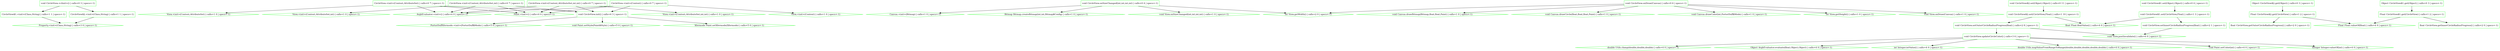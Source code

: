 digraph {
"com.karthik.imager.Recycler.CircleView.<clinit>():void.a926be9d67a0d14b1f3a903cab5dd67c" [shape=box,label="void CircleView.<clinit>() | calls=0 3 | specs=-1)",color=green,shape=box]
"android.animation.ArgbEvaluator.<init>().1264a04388f3f63e12fd00d2e759c083" [shape=box,label="ArgbEvaluator.<init>() | calls=4 0 | specs=-1)",color=green,shape=diamond]
"android.graphics.Paint.<init>().fb251aa09d529f39ae85513c62267db5" [shape=box,label="Paint.<init>() | calls=4 0 | specs=-1)",color=green,shape=diamond]
"android.graphics.Canvas.<init>(android.graphics.Bitmap).21a9535fb5b2e63a33b2b147b28bd15e" [shape=box,label="Canvas.<init>(Bitmap) | calls=1 0 | specs=-1)",color=green,shape=diamond]
"com.karthik.imager.Recycler.CircleView$1.<init>(java.lang.Class,java.lang.String).81e377df40ad2e28a0aa786a2ae5868d" [shape=box,label="CircleView$1.<init>(Class,String) | calls=1 1 | specs=-1)",color=green,shape=box]
"com.karthik.imager.Recycler.CircleView$2.<init>(java.lang.Class,java.lang.String).472ba017a15892f0c487869d3b1cb537" [shape=box,label="CircleView$2.<init>(Class,String) | calls=1 1 | specs=-1)",color=green,shape=box]
"android.util.Property.<init>(java.lang.Class,java.lang.String).cf8f0ce1500579f69fedd0785ec91c81" [shape=box,label="Property.<init>(Class,String) | calls=3 0 | specs=-1)",color=green,shape=diamond]
"com.karthik.imager.Recycler.CircleView.<init>(android.content.Context).091d454332b416bb18c74315a3e6236e" [shape=box,label="CircleView.<init>(Context) | calls=0 7 | specs=-1)",color=green,shape=box]
"android.view.View.<init>(android.content.Context).77208a502639592c4077648dfd431cbc" [shape=box,label="View.<init>(Context) | calls=1 0 | specs=-1)",color=green,shape=diamond]
"com.karthik.imager.Recycler.CircleView.<init>(android.content.Context,android.util.AttributeSet).b681b4e7cd9c2f263090ea2bdaadae67" [shape=box,label="CircleView.<init>(Context,AttributeSet) | calls=0 7 | specs=-1)",color=green,shape=box]
"android.view.View.<init>(android.content.Context,android.util.AttributeSet).536ca095352b145669ef8d7af9c50478" [shape=box,label="View.<init>(Context,AttributeSet) | calls=1 0 | specs=-1)",color=green,shape=diamond]
"com.karthik.imager.Recycler.CircleView.<init>(android.content.Context,android.util.AttributeSet,int).c5105b331f76e78d9cc15a8a055c66d2" [shape=box,label="CircleView.<init>(Context,AttributeSet,int) | calls=0 7 | specs=-1)",color=green,shape=box]
"android.view.View.<init>(android.content.Context,android.util.AttributeSet,int).267c443219d9ff84c58db684365dde22" [shape=box,label="View.<init>(Context,AttributeSet,int) | calls=1 0 | specs=-1)",color=green,shape=diamond]
"com.karthik.imager.Recycler.CircleView.<init>(android.content.Context,android.util.AttributeSet,int,.6b5db8efe96241bf405ee99b3af39674" [shape=box,label="CircleView.<init>(Context,AttributeSet,int,int) | calls=0 7 | specs=-1)",color=green,shape=box]
"android.view.View.<init>(android.content.Context,android.util.AttributeSet,int,int).5f0d9933a40ce605d2d1fe5886d3a583" [shape=box,label="View.<init>(Context,AttributeSet,int,int) | calls=1 0 | specs=-1)",color=green,shape=diamond]
"android.graphics.PorterDuffXfermode.<init>(android.graphics.PorterDuff$Mode).d3b50ecebe491b2af2153c0a29d9dfeb" [shape=box,label="PorterDuffXfermode.<init>(PorterDuff$Mode) | calls=5 0 | specs=-1)",color=green,shape=diamond]
"com.karthik.imager.Recycler.Utils.clamp(double,double,double):double.0da66021ebf419c99959dacf24065e21" [shape=box,label="double Utils.clamp(double,double,double) | calls=4 0 | specs=-1)",color=green,shape=diamond]
"android.graphics.Bitmap.createBitmap(int,int,android.graphics.Bitmap$Config):android.graphics.Bitmap.cf122d60c1def1259df8fd90c9003e00" [shape=box,label="Bitmap Bitmap.createBitmap(int,int,Bitmap$Config) | calls=1 0 | specs=-1)",color=green,shape=diamond]
"android.graphics.Canvas.drawBitmap(android.graphics.Bitmap,float,float,android.graphics.Paint):void.bba5d4d8fe524021e8c4eb7ecc4c769c" [shape=box,label="void Canvas.drawBitmap(Bitmap,float,float,Paint) | calls=1 0 | specs=-1)",color=green,shape=diamond]
"android.graphics.Canvas.drawCircle(float,float,float,android.graphics.Paint):void.52f2be0b2321af153b70f61289ffbaa9" [shape=box,label="void Canvas.drawCircle(float,float,float,Paint) | calls=1 0 | specs=-1)",color=green,shape=diamond]
"android.graphics.Canvas.drawColor(int,android.graphics.PorterDuff$Mode):void.78f9b1510fd7275f5c67b0a2e5c26974" [shape=box,label="void Canvas.drawColor(int,PorterDuff$Mode) | calls=1 0 | specs=-1)",color=green,shape=diamond]
"android.animation.ArgbEvaluator.evaluate(float,java.lang.Object,java.lang.Object):java.lang.Object.de84f378bae27ce259c1560c3bc7f82d" [shape=box,label="Object ArgbEvaluator.evaluate(float,Object,Object) | calls=4 0 | specs=-1)",color=green,shape=diamond]
"java.lang.Float.floatValue():float.3de1de49f7f877b82668b56c62e4d3ae" [shape=box,label="float Float.floatValue() | calls=4 0 | specs=-1)",color=green,shape=diamond]
"com.karthik.imager.Recycler.CircleView$1.get(com.karthik.imager.Recycler.CircleView):java.lang.Float.d2b1fe5b14c20cb8034277f8c3adb80c" [shape=box,label="Float CircleView$1.get(CircleView) | calls=1 2 | specs=-1)",color=green,shape=box]
"com.karthik.imager.Recycler.CircleView$2.get(com.karthik.imager.Recycler.CircleView):java.lang.Float.45b29715e2adf0f4f0378fe1adb86a83" [shape=box,label="Float CircleView$2.get(CircleView) | calls=1 2 | specs=-1)",color=green,shape=box]
"com.karthik.imager.Recycler.CircleView$1.get(java.lang.Object):java.lang.Object.bf851f15e4e2cd64534c48387241725e" [shape=box,label="Object CircleView$1.get(Object) | calls=0 3 | specs=-1)",color=green,shape=box]
"com.karthik.imager.Recycler.CircleView$2.get(java.lang.Object):java.lang.Object.65d15d958d69b0735d11756a799666e1" [shape=box,label="Object CircleView$2.get(Object) | calls=0 3 | specs=-1)",color=green,shape=box]
"android.view.View.getHeight():int.c675508c046d30d7b89b3609020304b1" [shape=box,label="int View.getHeight() | calls=1 0 | specs=-1)",color=green,shape=diamond]
"com.karthik.imager.Recycler.CircleView.getInnerCircleRadiusProgress():float.198b9fb47afaf6f75c815cf8bb9015b1" [shape=box,label="float CircleView.getInnerCircleRadiusProgress() | calls=2 0 | specs=-1)",color=green,shape=box]
"com.karthik.imager.Recycler.CircleView.getOuterCircleRadiusProgress():float.d34c59d8070fd505e4752497e129a363" [shape=box,label="float CircleView.getOuterCircleRadiusProgress() | calls=2 0 | specs=-1)",color=green,shape=box]
"android.view.View.getWidth():int.f9605d5964ce5d8586151921bed0f47c" [shape=box,label="int View.getWidth() | calls=2 0 | specs=-1)",color=green,shape=diamond]
"com.karthik.imager.Recycler.CircleView.init():void.0fc515b058c4870c98e87e5273606627" [shape=box,label="void CircleView.init() | calls=4 3 | specs=-1)",color=green,shape=box]
"java.lang.Integer.intValue():int.1a31c7ccbf8f3cf7fb03d964fce668a4" [shape=box,label="int Integer.intValue() | calls=4 0 | specs=-1)",color=green,shape=diamond]
"com.karthik.imager.Recycler.Utils.mapValueFromRangeToRange(double,double,double,double,double):doubl.a37c8928fa5af9dda1070aa629e9ad74" [shape=box,label="double Utils.mapValueFromRangeToRange(double,double,double,double,double) | calls=4 0 | specs=-1)",color=green,shape=diamond]
"com.karthik.imager.Recycler.CircleView.onDraw(android.graphics.Canvas):void.dded94c26fa838e9a842d799f3f87984" [shape=box,label="void CircleView.onDraw(Canvas) | calls=0 6 | specs=-1)",color=green,shape=box]
"android.view.View.onDraw(android.graphics.Canvas):void.d4fe0bd2220fa5376d296cbfcd13d13a" [shape=box,label="void View.onDraw(Canvas) | calls=1 0 | specs=-1)",color=green,shape=diamond]
"com.karthik.imager.Recycler.CircleView.onSizeChanged(int,int,int,int):void.096bccba4a5a8611a7b5eaee8f4660fe" [shape=box,label="void CircleView.onSizeChanged(int,int,int,int) | calls=0 4 | specs=-1)",color=green,shape=box]
"android.view.View.onSizeChanged(int,int,int,int):void.6c346a5082e9a82f754cb99c784ac2a5" [shape=box,label="void View.onSizeChanged(int,int,int,int) | calls=1 0 | specs=-1)",color=green,shape=diamond]
"android.view.View.postInvalidate():void.20293c1a5158183550acac043b8c2d07" [shape=box,label="void View.postInvalidate() | calls=6 0 | specs=-1)",color=green,shape=diamond]
"com.karthik.imager.Recycler.CircleView$1.set(com.karthik.imager.Recycler.CircleView,java.lang.Float).43f11afc5a04cc72bed75a44c99a6fd3" [shape=box,label="void CircleView$1.set(CircleView,Float) | calls=1 3 | specs=-1)",color=green,shape=box]
"com.karthik.imager.Recycler.CircleView$2.set(com.karthik.imager.Recycler.CircleView,java.lang.Float).b9aafa6cc38827c8f9275a53fbcec800" [shape=box,label="void CircleView$2.set(CircleView,Float) | calls=1 10 | specs=-1)",color=green,shape=box]
"com.karthik.imager.Recycler.CircleView$1.set(java.lang.Object,java.lang.Object):void.dd36c3e12209a6a0d335207f13a71c9c" [shape=box,label="void CircleView$1.set(Object,Object) | calls=0 4 | specs=-1)",color=green,shape=box]
"com.karthik.imager.Recycler.CircleView$2.set(java.lang.Object,java.lang.Object):void.87eab5fca65f341afa2f157b097a42ec" [shape=box,label="void CircleView$2.set(Object,Object) | calls=0 11 | specs=-1)",color=green,shape=box]
"android.graphics.Paint.setColor(int):void.37991cedc8626f24242dba11e40fe444" [shape=box,label="void Paint.setColor(int) | calls=4 0 | specs=-1)",color=green,shape=diamond]
"com.karthik.imager.Recycler.CircleView.setInnerCircleRadiusProgress(float):void.717f35e10a9ca155777a7cd6d3aa6542" [shape=box,label="void CircleView.setInnerCircleRadiusProgress(float) | calls=2 1 | specs=-1)",color=green,shape=box]
"com.karthik.imager.Recycler.CircleView.setOuterCircleRadiusProgress(float):void.f331962fb6f59978a995af146dc89c3a" [shape=box,label="void CircleView.setOuterCircleRadiusProgress(float) | calls=2 8 | specs=-1)",color=green,shape=box]
"android.graphics.Paint.setStyle(android.graphics.Paint$Style):void.7dc98fd0f8e24231b90e448220910188" [shape=box,label="void Paint.setStyle(Paint$Style) | calls=5 0 | specs=-1)",color=green,shape=diamond]
"android.graphics.Paint.setXfermode(android.graphics.Xfermode):android.graphics.Xfermode.365e79056292acb270a205383143f2e7" [shape=box,label="Xfermode Paint.setXfermode(Xfermode) | calls=5 0 | specs=-1)",color=green,shape=diamond]
"com.karthik.imager.Recycler.CircleView.updateCircleColor():void.38269750035cd65a689962420fc395a6" [shape=box,label="void CircleView.updateCircleColor() | calls=3 6 | specs=-1)",color=green,shape=box]
"java.lang.Float.valueOf(float):java.lang.Float.cf406776116baa682539829ec97da874" [shape=box,label="Float Float.valueOf(float) | calls=4 0 | specs=-1)",color=green,shape=diamond]
"java.lang.Integer.valueOf(int):java.lang.Integer.f7bdd490502755a0b79ca79c0240609c" [shape=box,label="Integer Integer.valueOf(int) | calls=4 0 | specs=-1)",color=green,shape=diamond]
"com.karthik.imager.Recycler.CircleView.updateCircleColor():void.38269750035cd65a689962420fc395a6" -> "java.lang.Integer.valueOf(int):java.lang.Integer.f7bdd490502755a0b79ca79c0240609c"
"com.karthik.imager.Recycler.CircleView.updateCircleColor():void.38269750035cd65a689962420fc395a6" -> "android.graphics.Paint.setColor(int):void.37991cedc8626f24242dba11e40fe444"
"com.karthik.imager.Recycler.CircleView.updateCircleColor():void.38269750035cd65a689962420fc395a6" -> "com.karthik.imager.Recycler.Utils.mapValueFromRangeToRange(double,double,double,double,double):doubl.a37c8928fa5af9dda1070aa629e9ad74"
"com.karthik.imager.Recycler.CircleView.updateCircleColor():void.38269750035cd65a689962420fc395a6" -> "java.lang.Integer.intValue():int.1a31c7ccbf8f3cf7fb03d964fce668a4"
"com.karthik.imager.Recycler.CircleView.updateCircleColor():void.38269750035cd65a689962420fc395a6" -> "android.animation.ArgbEvaluator.evaluate(float,java.lang.Object,java.lang.Object):java.lang.Object.de84f378bae27ce259c1560c3bc7f82d"
"com.karthik.imager.Recycler.CircleView.updateCircleColor():void.38269750035cd65a689962420fc395a6" -> "com.karthik.imager.Recycler.Utils.clamp(double,double,double):double.0da66021ebf419c99959dacf24065e21"
"com.karthik.imager.Recycler.CircleView.setOuterCircleRadiusProgress(float):void.f331962fb6f59978a995af146dc89c3a" -> "com.karthik.imager.Recycler.CircleView.updateCircleColor():void.38269750035cd65a689962420fc395a6"
"com.karthik.imager.Recycler.CircleView.setOuterCircleRadiusProgress(float):void.f331962fb6f59978a995af146dc89c3a" -> "android.view.View.postInvalidate():void.20293c1a5158183550acac043b8c2d07"
"com.karthik.imager.Recycler.CircleView.setInnerCircleRadiusProgress(float):void.717f35e10a9ca155777a7cd6d3aa6542" -> "android.view.View.postInvalidate():void.20293c1a5158183550acac043b8c2d07"
"com.karthik.imager.Recycler.CircleView$2.set(java.lang.Object,java.lang.Object):void.87eab5fca65f341afa2f157b097a42ec" -> "com.karthik.imager.Recycler.CircleView$2.set(com.karthik.imager.Recycler.CircleView,java.lang.Float).b9aafa6cc38827c8f9275a53fbcec800"
"com.karthik.imager.Recycler.CircleView$1.set(java.lang.Object,java.lang.Object):void.dd36c3e12209a6a0d335207f13a71c9c" -> "com.karthik.imager.Recycler.CircleView$1.set(com.karthik.imager.Recycler.CircleView,java.lang.Float).43f11afc5a04cc72bed75a44c99a6fd3"
"com.karthik.imager.Recycler.CircleView$2.set(com.karthik.imager.Recycler.CircleView,java.lang.Float).b9aafa6cc38827c8f9275a53fbcec800" -> "com.karthik.imager.Recycler.CircleView.setOuterCircleRadiusProgress(float):void.f331962fb6f59978a995af146dc89c3a"
"com.karthik.imager.Recycler.CircleView$2.set(com.karthik.imager.Recycler.CircleView,java.lang.Float).b9aafa6cc38827c8f9275a53fbcec800" -> "java.lang.Float.floatValue():float.3de1de49f7f877b82668b56c62e4d3ae"
"com.karthik.imager.Recycler.CircleView$1.set(com.karthik.imager.Recycler.CircleView,java.lang.Float).43f11afc5a04cc72bed75a44c99a6fd3" -> "com.karthik.imager.Recycler.CircleView.setInnerCircleRadiusProgress(float):void.717f35e10a9ca155777a7cd6d3aa6542"
"com.karthik.imager.Recycler.CircleView$1.set(com.karthik.imager.Recycler.CircleView,java.lang.Float).43f11afc5a04cc72bed75a44c99a6fd3" -> "java.lang.Float.floatValue():float.3de1de49f7f877b82668b56c62e4d3ae"
"com.karthik.imager.Recycler.CircleView.onSizeChanged(int,int,int,int):void.096bccba4a5a8611a7b5eaee8f4660fe" -> "android.view.View.onSizeChanged(int,int,int,int):void.6c346a5082e9a82f754cb99c784ac2a5"
"com.karthik.imager.Recycler.CircleView.onSizeChanged(int,int,int,int):void.096bccba4a5a8611a7b5eaee8f4660fe" -> "android.view.View.getWidth():int.f9605d5964ce5d8586151921bed0f47c"
"com.karthik.imager.Recycler.CircleView.onSizeChanged(int,int,int,int):void.096bccba4a5a8611a7b5eaee8f4660fe" -> "android.graphics.Bitmap.createBitmap(int,int,android.graphics.Bitmap$Config):android.graphics.Bitmap.cf122d60c1def1259df8fd90c9003e00"
"com.karthik.imager.Recycler.CircleView.onSizeChanged(int,int,int,int):void.096bccba4a5a8611a7b5eaee8f4660fe" -> "android.graphics.Canvas.<init>(android.graphics.Bitmap).21a9535fb5b2e63a33b2b147b28bd15e"
"com.karthik.imager.Recycler.CircleView.onDraw(android.graphics.Canvas):void.dded94c26fa838e9a842d799f3f87984" -> "android.view.View.onDraw(android.graphics.Canvas):void.d4fe0bd2220fa5376d296cbfcd13d13a"
"com.karthik.imager.Recycler.CircleView.onDraw(android.graphics.Canvas):void.dded94c26fa838e9a842d799f3f87984" -> "android.view.View.getWidth():int.f9605d5964ce5d8586151921bed0f47c"
"com.karthik.imager.Recycler.CircleView.onDraw(android.graphics.Canvas):void.dded94c26fa838e9a842d799f3f87984" -> "android.view.View.getHeight():int.c675508c046d30d7b89b3609020304b1"
"com.karthik.imager.Recycler.CircleView.onDraw(android.graphics.Canvas):void.dded94c26fa838e9a842d799f3f87984" -> "android.graphics.Canvas.drawColor(int,android.graphics.PorterDuff$Mode):void.78f9b1510fd7275f5c67b0a2e5c26974"
"com.karthik.imager.Recycler.CircleView.onDraw(android.graphics.Canvas):void.dded94c26fa838e9a842d799f3f87984" -> "android.graphics.Canvas.drawCircle(float,float,float,android.graphics.Paint):void.52f2be0b2321af153b70f61289ffbaa9"
"com.karthik.imager.Recycler.CircleView.onDraw(android.graphics.Canvas):void.dded94c26fa838e9a842d799f3f87984" -> "android.graphics.Canvas.drawBitmap(android.graphics.Bitmap,float,float,android.graphics.Paint):void.bba5d4d8fe524021e8c4eb7ecc4c769c"
"com.karthik.imager.Recycler.CircleView.init():void.0fc515b058c4870c98e87e5273606627" -> "android.graphics.Paint.setXfermode(android.graphics.Xfermode):android.graphics.Xfermode.365e79056292acb270a205383143f2e7"
"com.karthik.imager.Recycler.CircleView.init():void.0fc515b058c4870c98e87e5273606627" -> "android.graphics.Paint.setStyle(android.graphics.Paint$Style):void.7dc98fd0f8e24231b90e448220910188"
"com.karthik.imager.Recycler.CircleView.init():void.0fc515b058c4870c98e87e5273606627" -> "android.graphics.PorterDuffXfermode.<init>(android.graphics.PorterDuff$Mode).d3b50ecebe491b2af2153c0a29d9dfeb"
"com.karthik.imager.Recycler.CircleView$2.get(java.lang.Object):java.lang.Object.65d15d958d69b0735d11756a799666e1" -> "com.karthik.imager.Recycler.CircleView$2.get(com.karthik.imager.Recycler.CircleView):java.lang.Float.45b29715e2adf0f4f0378fe1adb86a83"
"com.karthik.imager.Recycler.CircleView$1.get(java.lang.Object):java.lang.Object.bf851f15e4e2cd64534c48387241725e" -> "com.karthik.imager.Recycler.CircleView$1.get(com.karthik.imager.Recycler.CircleView):java.lang.Float.d2b1fe5b14c20cb8034277f8c3adb80c"
"com.karthik.imager.Recycler.CircleView$2.get(com.karthik.imager.Recycler.CircleView):java.lang.Float.45b29715e2adf0f4f0378fe1adb86a83" -> "java.lang.Float.valueOf(float):java.lang.Float.cf406776116baa682539829ec97da874"
"com.karthik.imager.Recycler.CircleView$2.get(com.karthik.imager.Recycler.CircleView):java.lang.Float.45b29715e2adf0f4f0378fe1adb86a83" -> "com.karthik.imager.Recycler.CircleView.getOuterCircleRadiusProgress():float.d34c59d8070fd505e4752497e129a363"
"com.karthik.imager.Recycler.CircleView$1.get(com.karthik.imager.Recycler.CircleView):java.lang.Float.d2b1fe5b14c20cb8034277f8c3adb80c" -> "java.lang.Float.valueOf(float):java.lang.Float.cf406776116baa682539829ec97da874"
"com.karthik.imager.Recycler.CircleView$1.get(com.karthik.imager.Recycler.CircleView):java.lang.Float.d2b1fe5b14c20cb8034277f8c3adb80c" -> "com.karthik.imager.Recycler.CircleView.getInnerCircleRadiusProgress():float.198b9fb47afaf6f75c815cf8bb9015b1"
"com.karthik.imager.Recycler.CircleView.<init>(android.content.Context,android.util.AttributeSet,int,.6b5db8efe96241bf405ee99b3af39674" -> "com.karthik.imager.Recycler.CircleView.init():void.0fc515b058c4870c98e87e5273606627"
"com.karthik.imager.Recycler.CircleView.<init>(android.content.Context,android.util.AttributeSet,int,.6b5db8efe96241bf405ee99b3af39674" -> "android.view.View.<init>(android.content.Context,android.util.AttributeSet,int,int).5f0d9933a40ce605d2d1fe5886d3a583"
"com.karthik.imager.Recycler.CircleView.<init>(android.content.Context,android.util.AttributeSet,int,.6b5db8efe96241bf405ee99b3af39674" -> "android.graphics.Paint.<init>().fb251aa09d529f39ae85513c62267db5"
"com.karthik.imager.Recycler.CircleView.<init>(android.content.Context,android.util.AttributeSet,int,.6b5db8efe96241bf405ee99b3af39674" -> "android.animation.ArgbEvaluator.<init>().1264a04388f3f63e12fd00d2e759c083"
"com.karthik.imager.Recycler.CircleView.<init>(android.content.Context,android.util.AttributeSet,int).c5105b331f76e78d9cc15a8a055c66d2" -> "com.karthik.imager.Recycler.CircleView.init():void.0fc515b058c4870c98e87e5273606627"
"com.karthik.imager.Recycler.CircleView.<init>(android.content.Context,android.util.AttributeSet,int).c5105b331f76e78d9cc15a8a055c66d2" -> "android.view.View.<init>(android.content.Context,android.util.AttributeSet,int).267c443219d9ff84c58db684365dde22"
"com.karthik.imager.Recycler.CircleView.<init>(android.content.Context,android.util.AttributeSet,int).c5105b331f76e78d9cc15a8a055c66d2" -> "android.graphics.Paint.<init>().fb251aa09d529f39ae85513c62267db5"
"com.karthik.imager.Recycler.CircleView.<init>(android.content.Context,android.util.AttributeSet,int).c5105b331f76e78d9cc15a8a055c66d2" -> "android.animation.ArgbEvaluator.<init>().1264a04388f3f63e12fd00d2e759c083"
"com.karthik.imager.Recycler.CircleView.<init>(android.content.Context,android.util.AttributeSet).b681b4e7cd9c2f263090ea2bdaadae67" -> "com.karthik.imager.Recycler.CircleView.init():void.0fc515b058c4870c98e87e5273606627"
"com.karthik.imager.Recycler.CircleView.<init>(android.content.Context,android.util.AttributeSet).b681b4e7cd9c2f263090ea2bdaadae67" -> "android.view.View.<init>(android.content.Context,android.util.AttributeSet).536ca095352b145669ef8d7af9c50478"
"com.karthik.imager.Recycler.CircleView.<init>(android.content.Context,android.util.AttributeSet).b681b4e7cd9c2f263090ea2bdaadae67" -> "android.graphics.Paint.<init>().fb251aa09d529f39ae85513c62267db5"
"com.karthik.imager.Recycler.CircleView.<init>(android.content.Context,android.util.AttributeSet).b681b4e7cd9c2f263090ea2bdaadae67" -> "android.animation.ArgbEvaluator.<init>().1264a04388f3f63e12fd00d2e759c083"
"com.karthik.imager.Recycler.CircleView.<init>(android.content.Context).091d454332b416bb18c74315a3e6236e" -> "com.karthik.imager.Recycler.CircleView.init():void.0fc515b058c4870c98e87e5273606627"
"com.karthik.imager.Recycler.CircleView.<init>(android.content.Context).091d454332b416bb18c74315a3e6236e" -> "android.view.View.<init>(android.content.Context).77208a502639592c4077648dfd431cbc"
"com.karthik.imager.Recycler.CircleView.<init>(android.content.Context).091d454332b416bb18c74315a3e6236e" -> "android.graphics.Paint.<init>().fb251aa09d529f39ae85513c62267db5"
"com.karthik.imager.Recycler.CircleView.<init>(android.content.Context).091d454332b416bb18c74315a3e6236e" -> "android.animation.ArgbEvaluator.<init>().1264a04388f3f63e12fd00d2e759c083"
"com.karthik.imager.Recycler.CircleView$2.<init>(java.lang.Class,java.lang.String).472ba017a15892f0c487869d3b1cb537" -> "android.util.Property.<init>(java.lang.Class,java.lang.String).cf8f0ce1500579f69fedd0785ec91c81"
"com.karthik.imager.Recycler.CircleView$1.<init>(java.lang.Class,java.lang.String).81e377df40ad2e28a0aa786a2ae5868d" -> "android.util.Property.<init>(java.lang.Class,java.lang.String).cf8f0ce1500579f69fedd0785ec91c81"
"com.karthik.imager.Recycler.CircleView.<clinit>():void.a926be9d67a0d14b1f3a903cab5dd67c" -> "com.karthik.imager.Recycler.CircleView$2.<init>(java.lang.Class,java.lang.String).472ba017a15892f0c487869d3b1cb537"
"com.karthik.imager.Recycler.CircleView.<clinit>():void.a926be9d67a0d14b1f3a903cab5dd67c" -> "com.karthik.imager.Recycler.CircleView$1.<init>(java.lang.Class,java.lang.String).81e377df40ad2e28a0aa786a2ae5868d"
}
